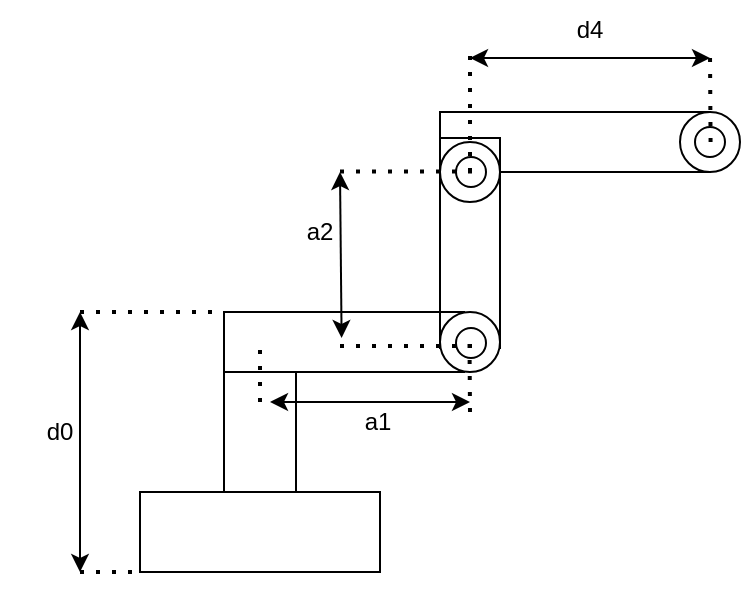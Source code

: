 <mxfile version="20.8.13" type="github">
  <diagram name="Strona-1" id="hXzvowjQRAWf8-JU-ZpP">
    <mxGraphModel dx="574" dy="306" grid="1" gridSize="10" guides="1" tooltips="1" connect="1" arrows="1" fold="1" page="1" pageScale="1" pageWidth="827" pageHeight="1169" math="0" shadow="0">
      <root>
        <mxCell id="0" />
        <mxCell id="1" parent="0" />
        <mxCell id="O6azC5yQEUZpfAAA6BgK-26" value="" style="rounded=0;whiteSpace=wrap;html=1;fillColor=none;" parent="1" vertex="1">
          <mxGeometry x="430" y="280" width="135" height="30" as="geometry" />
        </mxCell>
        <mxCell id="O6azC5yQEUZpfAAA6BgK-18" value="" style="rounded=0;whiteSpace=wrap;html=1;rotation=-90;fillColor=none;" parent="1" vertex="1">
          <mxGeometry x="392.5" y="330.5" width="105" height="30" as="geometry" />
        </mxCell>
        <mxCell id="O6azC5yQEUZpfAAA6BgK-6" value="" style="rounded=0;whiteSpace=wrap;html=1;fillColor=none;" parent="1" vertex="1">
          <mxGeometry x="322" y="410" width="36" height="60" as="geometry" />
        </mxCell>
        <mxCell id="O6azC5yQEUZpfAAA6BgK-7" value="" style="rounded=0;whiteSpace=wrap;html=1;fillColor=none;" parent="1" vertex="1">
          <mxGeometry x="322" y="380" width="120" height="30" as="geometry" />
        </mxCell>
        <mxCell id="O6azC5yQEUZpfAAA6BgK-3" value="" style="ellipse;whiteSpace=wrap;html=1;aspect=fixed;fillColor=default;" parent="1" vertex="1">
          <mxGeometry x="430" y="380" width="30" height="30" as="geometry" />
        </mxCell>
        <mxCell id="O6azC5yQEUZpfAAA6BgK-8" value="" style="endArrow=classic;startArrow=classic;html=1;rounded=0;" parent="1" edge="1">
          <mxGeometry width="50" height="50" relative="1" as="geometry">
            <mxPoint x="250" y="380" as="sourcePoint" />
            <mxPoint x="250" y="510" as="targetPoint" />
          </mxGeometry>
        </mxCell>
        <mxCell id="O6azC5yQEUZpfAAA6BgK-9" value="" style="endArrow=none;dashed=1;html=1;dashPattern=1 3;strokeWidth=2;rounded=0;entryX=0;entryY=0;entryDx=0;entryDy=0;" parent="1" target="O6azC5yQEUZpfAAA6BgK-7" edge="1">
          <mxGeometry width="50" height="50" relative="1" as="geometry">
            <mxPoint x="250" y="380" as="sourcePoint" />
            <mxPoint x="430" y="330" as="targetPoint" />
          </mxGeometry>
        </mxCell>
        <mxCell id="O6azC5yQEUZpfAAA6BgK-12" value="" style="rounded=0;whiteSpace=wrap;html=1;fillColor=none;" parent="1" vertex="1">
          <mxGeometry x="280" y="470" width="120" height="40" as="geometry" />
        </mxCell>
        <mxCell id="O6azC5yQEUZpfAAA6BgK-13" value="" style="endArrow=none;dashed=1;html=1;dashPattern=1 3;strokeWidth=2;rounded=0;entryX=0;entryY=1;entryDx=0;entryDy=0;" parent="1" target="O6azC5yQEUZpfAAA6BgK-12" edge="1">
          <mxGeometry width="50" height="50" relative="1" as="geometry">
            <mxPoint x="250" y="510" as="sourcePoint" />
            <mxPoint x="430" y="330" as="targetPoint" />
          </mxGeometry>
        </mxCell>
        <mxCell id="O6azC5yQEUZpfAAA6BgK-19" value="" style="endArrow=none;dashed=1;html=1;dashPattern=1 3;strokeWidth=2;rounded=0;entryX=0.15;entryY=0.667;entryDx=0;entryDy=0;entryPerimeter=0;" parent="1" edge="1">
          <mxGeometry width="50" height="50" relative="1" as="geometry">
            <mxPoint x="340" y="425" as="sourcePoint" />
            <mxPoint x="340" y="395.01" as="targetPoint" />
          </mxGeometry>
        </mxCell>
        <mxCell id="O6azC5yQEUZpfAAA6BgK-22" value="" style="endArrow=classic;startArrow=classic;html=1;rounded=0;" parent="1" edge="1">
          <mxGeometry width="50" height="50" relative="1" as="geometry">
            <mxPoint x="345" y="425" as="sourcePoint" />
            <mxPoint x="445" y="425" as="targetPoint" />
          </mxGeometry>
        </mxCell>
        <mxCell id="O6azC5yQEUZpfAAA6BgK-23" value="a1" style="text;html=1;strokeColor=none;fillColor=none;align=center;verticalAlign=middle;whiteSpace=wrap;rounded=0;" parent="1" vertex="1">
          <mxGeometry x="369" y="420" width="60" height="30" as="geometry" />
        </mxCell>
        <mxCell id="O6azC5yQEUZpfAAA6BgK-24" value="d0" style="text;html=1;strokeColor=none;fillColor=none;align=center;verticalAlign=middle;whiteSpace=wrap;rounded=0;" parent="1" vertex="1">
          <mxGeometry x="210" y="425" width="60" height="30" as="geometry" />
        </mxCell>
        <mxCell id="O6azC5yQEUZpfAAA6BgK-25" value="" style="ellipse;whiteSpace=wrap;html=1;aspect=fixed;fillColor=default;" parent="1" vertex="1">
          <mxGeometry x="430" y="295" width="30" height="30" as="geometry" />
        </mxCell>
        <mxCell id="O6azC5yQEUZpfAAA6BgK-29" value="" style="endArrow=classic;startArrow=classic;html=1;rounded=0;" parent="1" edge="1">
          <mxGeometry width="50" height="50" relative="1" as="geometry">
            <mxPoint x="380" y="310" as="sourcePoint" />
            <mxPoint x="380.8" y="393" as="targetPoint" />
          </mxGeometry>
        </mxCell>
        <mxCell id="O6azC5yQEUZpfAAA6BgK-30" value="a2" style="text;html=1;strokeColor=none;fillColor=none;align=center;verticalAlign=middle;whiteSpace=wrap;rounded=0;" parent="1" vertex="1">
          <mxGeometry x="340" y="324.5" width="60" height="30" as="geometry" />
        </mxCell>
        <mxCell id="O6azC5yQEUZpfAAA6BgK-33" value="" style="ellipse;whiteSpace=wrap;html=1;aspect=fixed;fillColor=default;" parent="1" vertex="1">
          <mxGeometry x="550" y="280" width="30" height="30" as="geometry" />
        </mxCell>
        <mxCell id="O6azC5yQEUZpfAAA6BgK-34" value="" style="endArrow=classic;startArrow=classic;html=1;rounded=0;" parent="1" edge="1">
          <mxGeometry width="50" height="50" relative="1" as="geometry">
            <mxPoint x="445" y="253" as="sourcePoint" />
            <mxPoint x="565" y="253" as="targetPoint" />
          </mxGeometry>
        </mxCell>
        <mxCell id="O6azC5yQEUZpfAAA6BgK-35" value="d4" style="text;html=1;strokeColor=none;fillColor=none;align=center;verticalAlign=middle;whiteSpace=wrap;rounded=0;" parent="1" vertex="1">
          <mxGeometry x="475" y="224" width="60" height="30" as="geometry" />
        </mxCell>
        <mxCell id="O6azC5yQEUZpfAAA6BgK-37" value="" style="ellipse;whiteSpace=wrap;html=1;aspect=fixed;fillColor=default;" parent="1" vertex="1">
          <mxGeometry x="438" y="388" width="15" height="15" as="geometry" />
        </mxCell>
        <mxCell id="O6azC5yQEUZpfAAA6BgK-40" value="" style="endArrow=none;dashed=1;html=1;dashPattern=1 3;strokeWidth=2;rounded=0;entryX=0.15;entryY=0.667;entryDx=0;entryDy=0;entryPerimeter=0;" parent="1" edge="1">
          <mxGeometry width="50" height="50" relative="1" as="geometry">
            <mxPoint x="445" y="430" as="sourcePoint" />
            <mxPoint x="444.71" y="390" as="targetPoint" />
          </mxGeometry>
        </mxCell>
        <mxCell id="O6azC5yQEUZpfAAA6BgK-41" value="" style="endArrow=none;dashed=1;html=1;dashPattern=1 3;strokeWidth=2;rounded=0;" parent="1" edge="1">
          <mxGeometry width="50" height="50" relative="1" as="geometry">
            <mxPoint x="446" y="397" as="sourcePoint" />
            <mxPoint x="376" y="397" as="targetPoint" />
          </mxGeometry>
        </mxCell>
        <mxCell id="O6azC5yQEUZpfAAA6BgK-42" value="" style="ellipse;whiteSpace=wrap;html=1;aspect=fixed;fillColor=default;" parent="1" vertex="1">
          <mxGeometry x="438" y="302.5" width="15" height="15" as="geometry" />
        </mxCell>
        <mxCell id="O6azC5yQEUZpfAAA6BgK-43" value="" style="ellipse;whiteSpace=wrap;html=1;aspect=fixed;fillColor=default;" parent="1" vertex="1">
          <mxGeometry x="557.5" y="287.5" width="15" height="15" as="geometry" />
        </mxCell>
        <mxCell id="O6azC5yQEUZpfAAA6BgK-44" value="" style="endArrow=none;dashed=1;html=1;dashPattern=1 3;strokeWidth=2;rounded=0;" parent="1" edge="1">
          <mxGeometry width="50" height="50" relative="1" as="geometry">
            <mxPoint x="445" y="310" as="sourcePoint" />
            <mxPoint x="445" y="252" as="targetPoint" />
          </mxGeometry>
        </mxCell>
        <mxCell id="O6azC5yQEUZpfAAA6BgK-45" value="" style="endArrow=none;dashed=1;html=1;dashPattern=1 3;strokeWidth=2;rounded=0;" parent="1" edge="1">
          <mxGeometry width="50" height="50" relative="1" as="geometry">
            <mxPoint x="446" y="309.8" as="sourcePoint" />
            <mxPoint x="376" y="309.8" as="targetPoint" />
          </mxGeometry>
        </mxCell>
        <mxCell id="O6azC5yQEUZpfAAA6BgK-46" value="" style="endArrow=none;dashed=1;html=1;dashPattern=1 3;strokeWidth=2;rounded=0;" parent="1" edge="1">
          <mxGeometry width="50" height="50" relative="1" as="geometry">
            <mxPoint x="565.29" y="295" as="sourcePoint" />
            <mxPoint x="565" y="250" as="targetPoint" />
          </mxGeometry>
        </mxCell>
      </root>
    </mxGraphModel>
  </diagram>
</mxfile>
